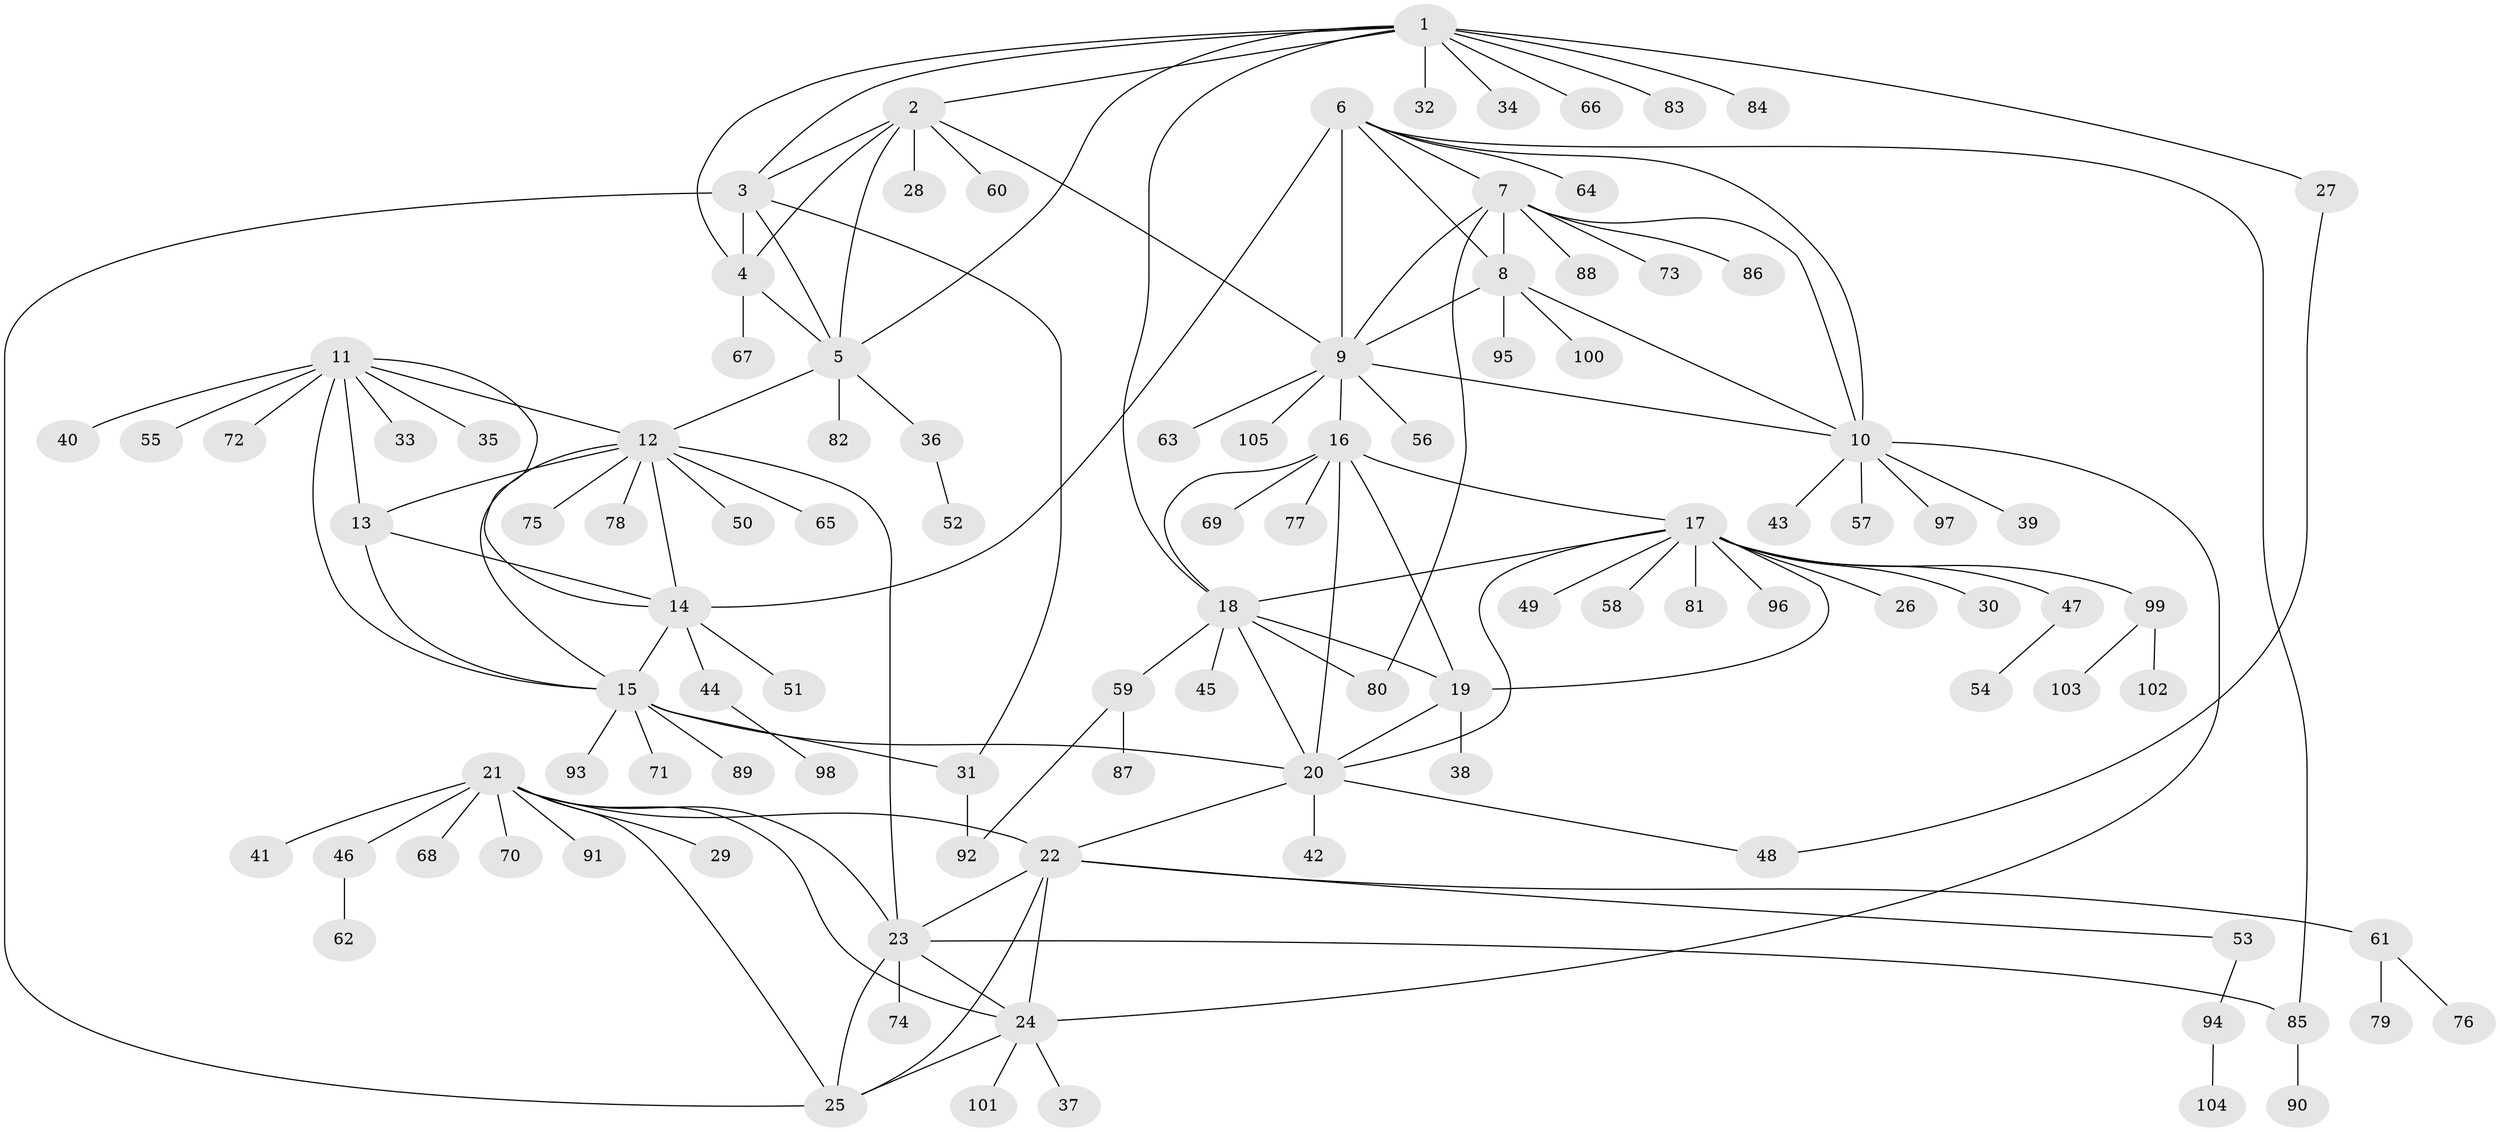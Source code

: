 // Generated by graph-tools (version 1.1) at 2025/37/03/09/25 02:37:42]
// undirected, 105 vertices, 145 edges
graph export_dot {
graph [start="1"]
  node [color=gray90,style=filled];
  1;
  2;
  3;
  4;
  5;
  6;
  7;
  8;
  9;
  10;
  11;
  12;
  13;
  14;
  15;
  16;
  17;
  18;
  19;
  20;
  21;
  22;
  23;
  24;
  25;
  26;
  27;
  28;
  29;
  30;
  31;
  32;
  33;
  34;
  35;
  36;
  37;
  38;
  39;
  40;
  41;
  42;
  43;
  44;
  45;
  46;
  47;
  48;
  49;
  50;
  51;
  52;
  53;
  54;
  55;
  56;
  57;
  58;
  59;
  60;
  61;
  62;
  63;
  64;
  65;
  66;
  67;
  68;
  69;
  70;
  71;
  72;
  73;
  74;
  75;
  76;
  77;
  78;
  79;
  80;
  81;
  82;
  83;
  84;
  85;
  86;
  87;
  88;
  89;
  90;
  91;
  92;
  93;
  94;
  95;
  96;
  97;
  98;
  99;
  100;
  101;
  102;
  103;
  104;
  105;
  1 -- 2;
  1 -- 3;
  1 -- 4;
  1 -- 5;
  1 -- 18;
  1 -- 27;
  1 -- 32;
  1 -- 34;
  1 -- 66;
  1 -- 83;
  1 -- 84;
  2 -- 3;
  2 -- 4;
  2 -- 5;
  2 -- 9;
  2 -- 28;
  2 -- 60;
  3 -- 4;
  3 -- 5;
  3 -- 25;
  3 -- 31;
  4 -- 5;
  4 -- 67;
  5 -- 12;
  5 -- 36;
  5 -- 82;
  6 -- 7;
  6 -- 8;
  6 -- 9;
  6 -- 10;
  6 -- 14;
  6 -- 64;
  6 -- 85;
  7 -- 8;
  7 -- 9;
  7 -- 10;
  7 -- 73;
  7 -- 80;
  7 -- 86;
  7 -- 88;
  8 -- 9;
  8 -- 10;
  8 -- 95;
  8 -- 100;
  9 -- 10;
  9 -- 16;
  9 -- 56;
  9 -- 63;
  9 -- 105;
  10 -- 24;
  10 -- 39;
  10 -- 43;
  10 -- 57;
  10 -- 97;
  11 -- 12;
  11 -- 13;
  11 -- 14;
  11 -- 15;
  11 -- 33;
  11 -- 35;
  11 -- 40;
  11 -- 55;
  11 -- 72;
  12 -- 13;
  12 -- 14;
  12 -- 15;
  12 -- 23;
  12 -- 50;
  12 -- 65;
  12 -- 75;
  12 -- 78;
  13 -- 14;
  13 -- 15;
  14 -- 15;
  14 -- 44;
  14 -- 51;
  15 -- 20;
  15 -- 31;
  15 -- 71;
  15 -- 89;
  15 -- 93;
  16 -- 17;
  16 -- 18;
  16 -- 19;
  16 -- 20;
  16 -- 69;
  16 -- 77;
  17 -- 18;
  17 -- 19;
  17 -- 20;
  17 -- 26;
  17 -- 30;
  17 -- 47;
  17 -- 49;
  17 -- 58;
  17 -- 81;
  17 -- 96;
  17 -- 99;
  18 -- 19;
  18 -- 20;
  18 -- 45;
  18 -- 59;
  18 -- 80;
  19 -- 20;
  19 -- 38;
  20 -- 22;
  20 -- 42;
  20 -- 48;
  21 -- 22;
  21 -- 23;
  21 -- 24;
  21 -- 25;
  21 -- 29;
  21 -- 41;
  21 -- 46;
  21 -- 68;
  21 -- 70;
  21 -- 91;
  22 -- 23;
  22 -- 24;
  22 -- 25;
  22 -- 53;
  22 -- 61;
  23 -- 24;
  23 -- 25;
  23 -- 74;
  23 -- 85;
  24 -- 25;
  24 -- 37;
  24 -- 101;
  27 -- 48;
  31 -- 92;
  36 -- 52;
  44 -- 98;
  46 -- 62;
  47 -- 54;
  53 -- 94;
  59 -- 87;
  59 -- 92;
  61 -- 76;
  61 -- 79;
  85 -- 90;
  94 -- 104;
  99 -- 102;
  99 -- 103;
}
